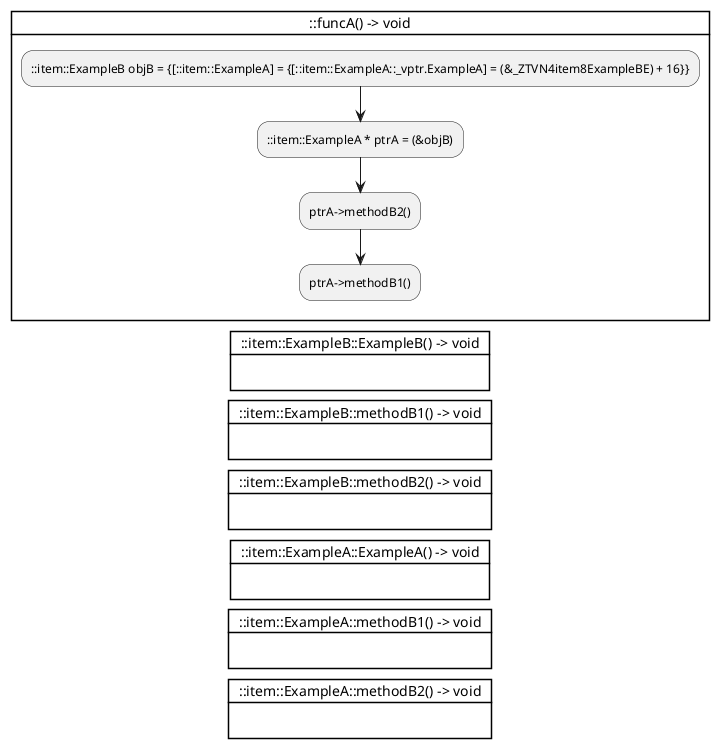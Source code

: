 @startuml

card "::funcA() -> void" {
    :::item::ExampleB objB = {[::item::ExampleA] = {[::item::ExampleA::_vptr.ExampleA] = (&_ZTVN4item8ExampleBE) + 16}};
    :::item::ExampleA * ptrA = (&objB);
    :ptrA->methodB2();
    :ptrA->methodB1();
    -[hidden]->
}

card "::item::ExampleB::ExampleB() -> void" {
    -[hidden]->
}

card "::item::ExampleB::methodB1() -> void" {
    -[hidden]->
}

card "::item::ExampleB::methodB2() -> void" {
    -[hidden]->
}

card "::item::ExampleA::ExampleA() -> void" {
    -[hidden]->
}

card "::item::ExampleA::methodB1() -> void" {
    -[hidden]->
}

card "::item::ExampleA::methodB2() -> void" {
    -[hidden]->
}


@enduml
